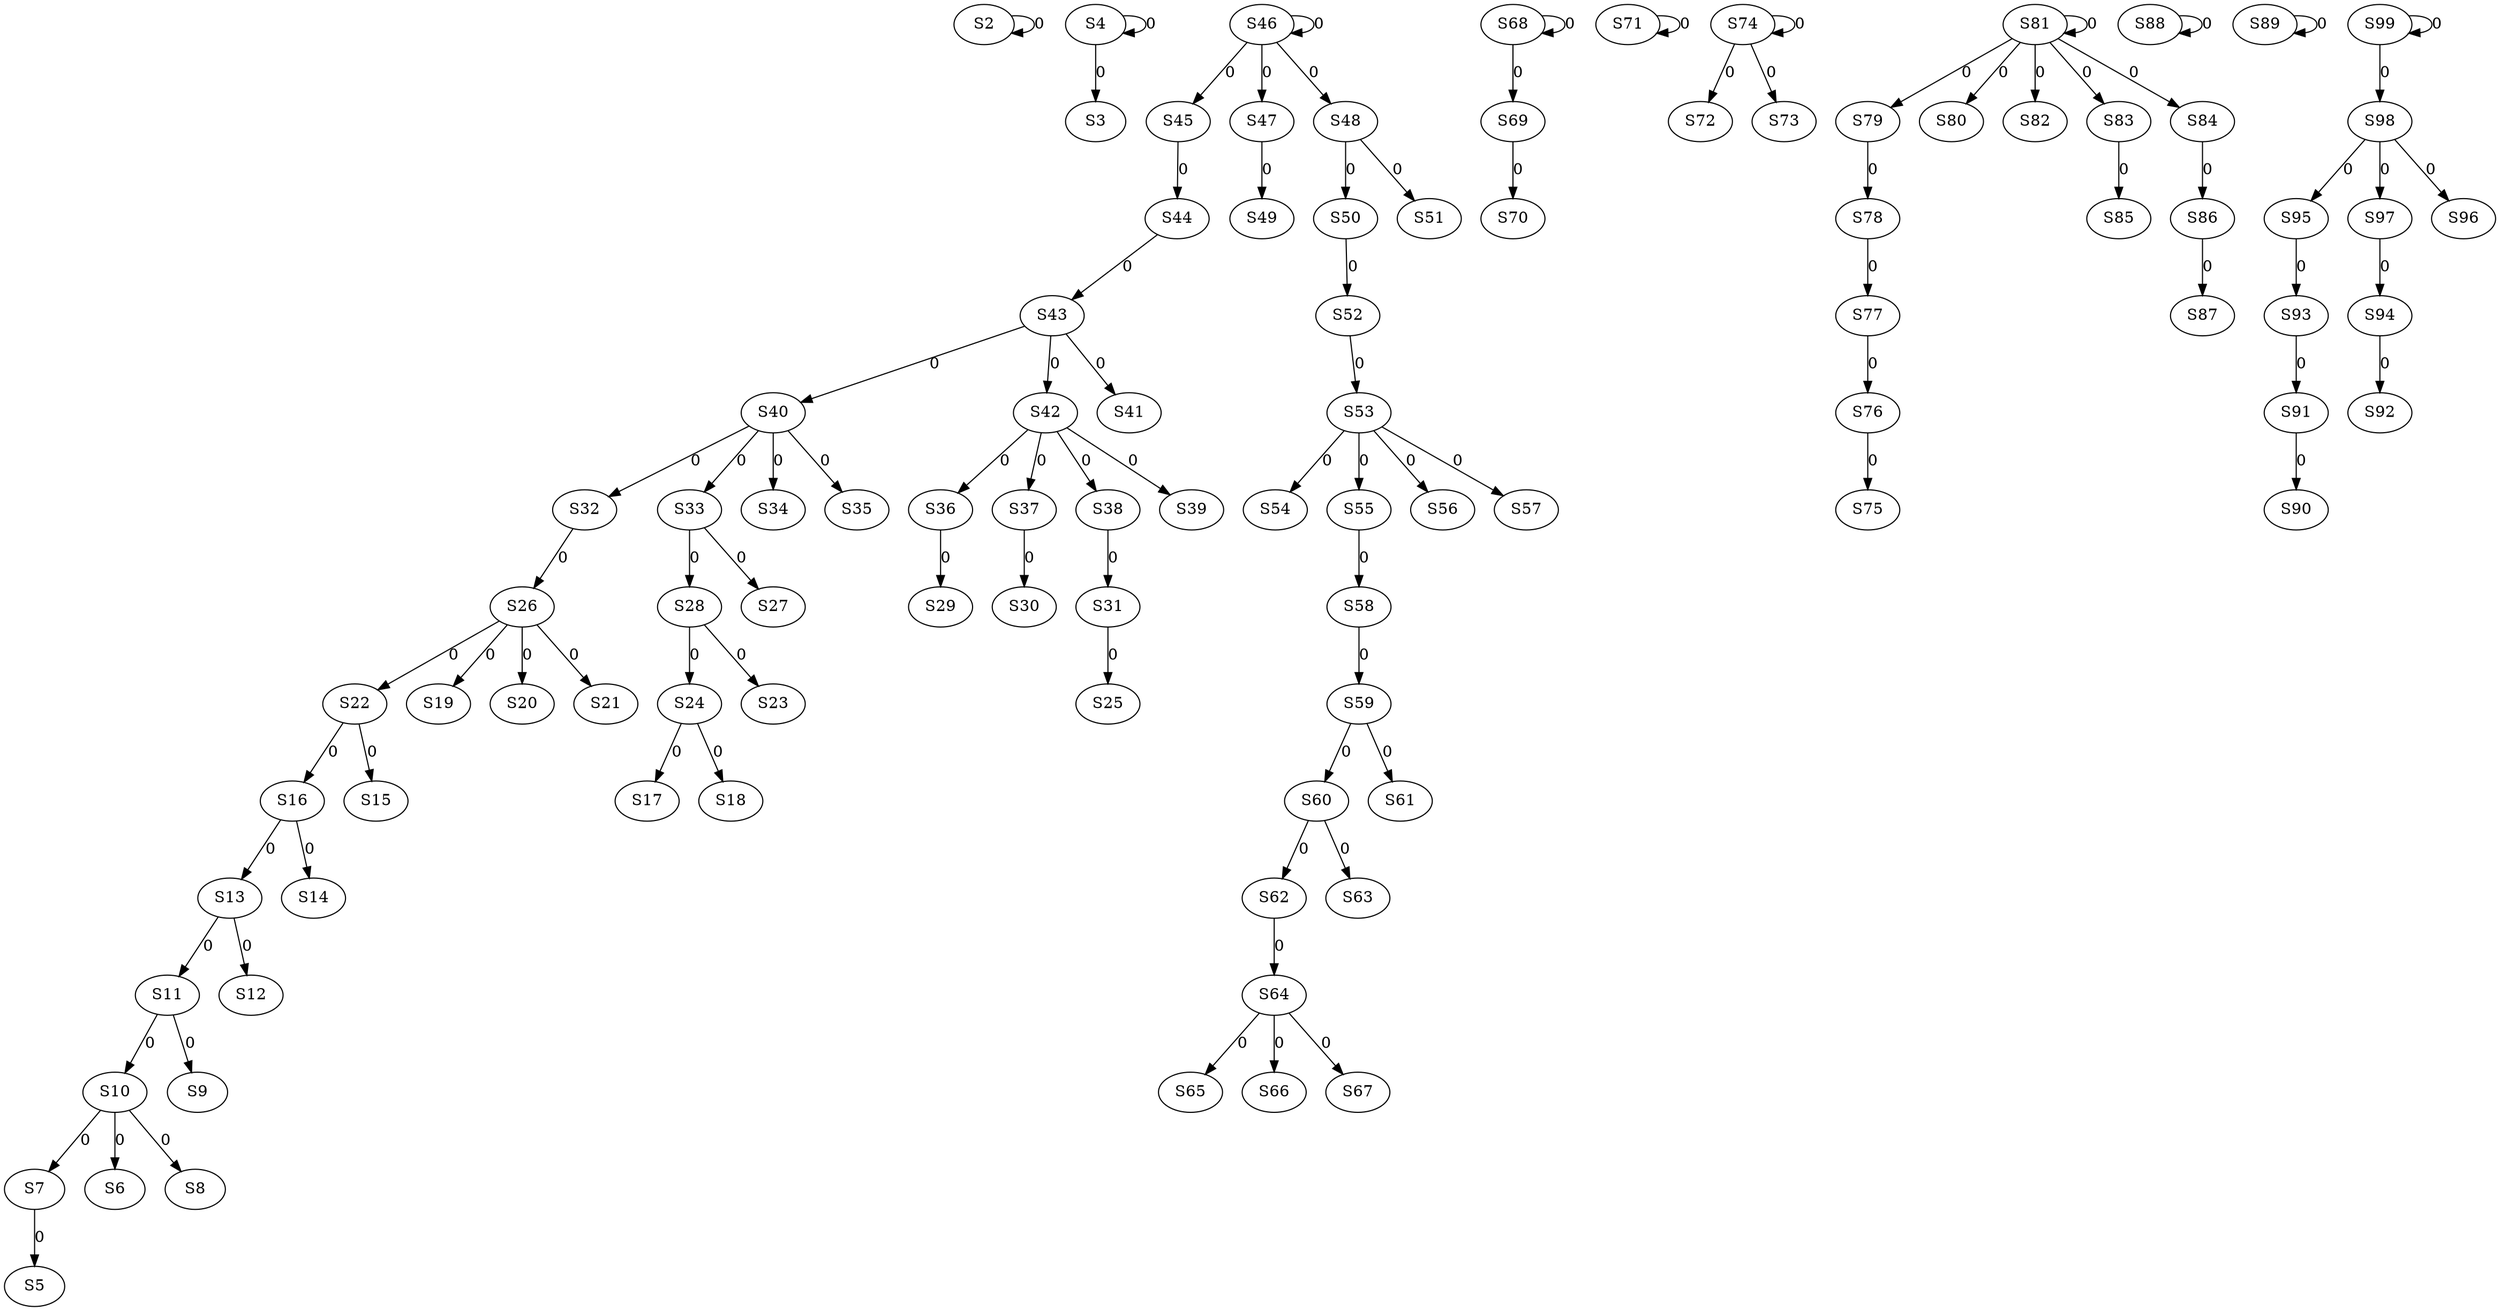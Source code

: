strict digraph {
	S2 -> S2 [ label = 0 ];
	S4 -> S3 [ label = 0 ];
	S4 -> S4 [ label = 0 ];
	S7 -> S5 [ label = 0 ];
	S10 -> S6 [ label = 0 ];
	S10 -> S7 [ label = 0 ];
	S10 -> S8 [ label = 0 ];
	S11 -> S9 [ label = 0 ];
	S11 -> S10 [ label = 0 ];
	S13 -> S11 [ label = 0 ];
	S13 -> S12 [ label = 0 ];
	S16 -> S13 [ label = 0 ];
	S16 -> S14 [ label = 0 ];
	S22 -> S15 [ label = 0 ];
	S22 -> S16 [ label = 0 ];
	S24 -> S17 [ label = 0 ];
	S24 -> S18 [ label = 0 ];
	S26 -> S19 [ label = 0 ];
	S26 -> S20 [ label = 0 ];
	S26 -> S21 [ label = 0 ];
	S26 -> S22 [ label = 0 ];
	S28 -> S23 [ label = 0 ];
	S28 -> S24 [ label = 0 ];
	S31 -> S25 [ label = 0 ];
	S32 -> S26 [ label = 0 ];
	S33 -> S27 [ label = 0 ];
	S33 -> S28 [ label = 0 ];
	S36 -> S29 [ label = 0 ];
	S37 -> S30 [ label = 0 ];
	S38 -> S31 [ label = 0 ];
	S40 -> S32 [ label = 0 ];
	S40 -> S33 [ label = 0 ];
	S40 -> S34 [ label = 0 ];
	S40 -> S35 [ label = 0 ];
	S42 -> S36 [ label = 0 ];
	S42 -> S37 [ label = 0 ];
	S42 -> S38 [ label = 0 ];
	S42 -> S39 [ label = 0 ];
	S43 -> S40 [ label = 0 ];
	S43 -> S41 [ label = 0 ];
	S43 -> S42 [ label = 0 ];
	S44 -> S43 [ label = 0 ];
	S45 -> S44 [ label = 0 ];
	S46 -> S45 [ label = 0 ];
	S46 -> S46 [ label = 0 ];
	S46 -> S47 [ label = 0 ];
	S46 -> S48 [ label = 0 ];
	S47 -> S49 [ label = 0 ];
	S48 -> S50 [ label = 0 ];
	S48 -> S51 [ label = 0 ];
	S50 -> S52 [ label = 0 ];
	S52 -> S53 [ label = 0 ];
	S53 -> S54 [ label = 0 ];
	S53 -> S55 [ label = 0 ];
	S53 -> S56 [ label = 0 ];
	S53 -> S57 [ label = 0 ];
	S55 -> S58 [ label = 0 ];
	S58 -> S59 [ label = 0 ];
	S59 -> S60 [ label = 0 ];
	S59 -> S61 [ label = 0 ];
	S60 -> S62 [ label = 0 ];
	S60 -> S63 [ label = 0 ];
	S62 -> S64 [ label = 0 ];
	S64 -> S65 [ label = 0 ];
	S64 -> S66 [ label = 0 ];
	S64 -> S67 [ label = 0 ];
	S68 -> S68 [ label = 0 ];
	S68 -> S69 [ label = 0 ];
	S69 -> S70 [ label = 0 ];
	S71 -> S71 [ label = 0 ];
	S74 -> S72 [ label = 0 ];
	S74 -> S73 [ label = 0 ];
	S74 -> S74 [ label = 0 ];
	S76 -> S75 [ label = 0 ];
	S77 -> S76 [ label = 0 ];
	S78 -> S77 [ label = 0 ];
	S79 -> S78 [ label = 0 ];
	S81 -> S79 [ label = 0 ];
	S81 -> S80 [ label = 0 ];
	S81 -> S81 [ label = 0 ];
	S81 -> S82 [ label = 0 ];
	S81 -> S83 [ label = 0 ];
	S81 -> S84 [ label = 0 ];
	S83 -> S85 [ label = 0 ];
	S84 -> S86 [ label = 0 ];
	S86 -> S87 [ label = 0 ];
	S88 -> S88 [ label = 0 ];
	S89 -> S89 [ label = 0 ];
	S91 -> S90 [ label = 0 ];
	S93 -> S91 [ label = 0 ];
	S94 -> S92 [ label = 0 ];
	S95 -> S93 [ label = 0 ];
	S97 -> S94 [ label = 0 ];
	S98 -> S95 [ label = 0 ];
	S98 -> S96 [ label = 0 ];
	S98 -> S97 [ label = 0 ];
	S99 -> S98 [ label = 0 ];
	S99 -> S99 [ label = 0 ];
}